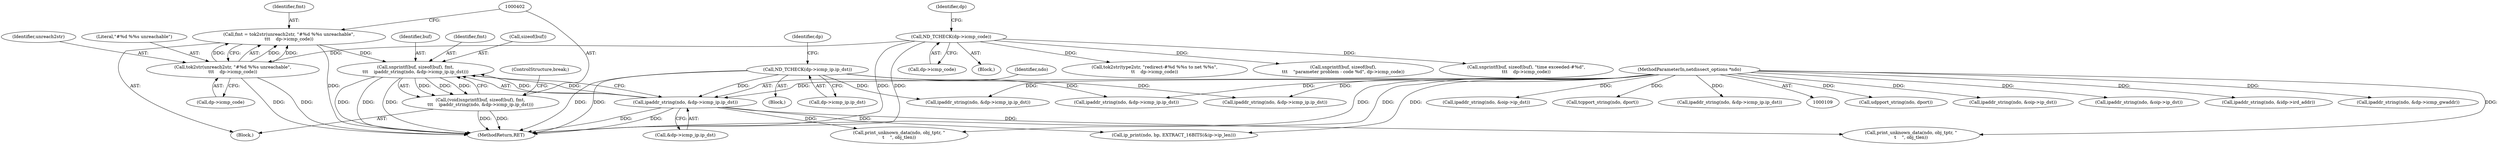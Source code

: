 digraph "0_tcpdump_8509ef02eceb2bbb479cea10fe4a7ec6395f1a8b@API" {
"1000403" [label="(Call,snprintf(buf, sizeof(buf), fmt,\n\t\t\t    ipaddr_string(ndo, &dp->icmp_ip.ip_dst)))"];
"1000393" [label="(Call,fmt = tok2str(unreach2str, \"#%d %%s unreachable\",\n\t\t\t    dp->icmp_code))"];
"1000395" [label="(Call,tok2str(unreach2str, \"#%d %%s unreachable\",\n\t\t\t    dp->icmp_code))"];
"1000154" [label="(Call,ND_TCHECK(dp->icmp_code))"];
"1000408" [label="(Call,ipaddr_string(ndo, &dp->icmp_ip.ip_dst))"];
"1000110" [label="(MethodParameterIn,netdissect_options *ndo)"];
"1000196" [label="(Call,ND_TCHECK(dp->icmp_ip.ip_dst))"];
"1000401" [label="(Call,(void)snprintf(buf, sizeof(buf), fmt,\n\t\t\t    ipaddr_string(ndo, &dp->icmp_ip.ip_dst)))"];
"1000401" [label="(Call,(void)snprintf(buf, sizeof(buf), fmt,\n\t\t\t    ipaddr_string(ndo, &dp->icmp_ip.ip_dst)))"];
"1000416" [label="(ControlStructure,break;)"];
"1000204" [label="(Identifier,dp)"];
"1000221" [label="(Call,ipaddr_string(ndo, &dp->icmp_ip.ip_dst))"];
"1000155" [label="(Call,dp->icmp_code)"];
"1000311" [label="(Call,udpport_string(ndo, dport))"];
"1000115" [label="(Block,)"];
"1000323" [label="(Call,ipaddr_string(ndo, &oip->ip_dst))"];
"1000196" [label="(Call,ND_TCHECK(dp->icmp_ip.ip_dst))"];
"1001265" [label="(MethodReturn,RET)"];
"1000394" [label="(Identifier,fmt)"];
"1000403" [label="(Call,snprintf(buf, sizeof(buf), fmt,\n\t\t\t    ipaddr_string(ndo, &dp->icmp_ip.ip_dst)))"];
"1000405" [label="(Call,sizeof(buf))"];
"1000427" [label="(Call,tok2str(type2str, \"redirect-#%d %%s to net %%s\",\n\t\t    dp->icmp_code))"];
"1000408" [label="(Call,ipaddr_string(ndo, &dp->icmp_ip.ip_dst))"];
"1000964" [label="(Call,ip_print(ndo, bp, EXTRACT_16BITS(&ip->ip_len)))"];
"1000287" [label="(Call,ipaddr_string(ndo, &oip->ip_dst))"];
"1000206" [label="(Block,)"];
"1000395" [label="(Call,tok2str(unreach2str, \"#%d %%s unreachable\",\n\t\t\t    dp->icmp_code))"];
"1000404" [label="(Identifier,buf)"];
"1000656" [label="(Call,ipaddr_string(ndo, &idp->ird_addr))"];
"1000110" [label="(MethodParameterIn,netdissect_options *ndo)"];
"1000397" [label="(Literal,\"#%d %%s unreachable\")"];
"1000396" [label="(Identifier,unreach2str)"];
"1000160" [label="(Identifier,dp)"];
"1000162" [label="(Block,)"];
"1000154" [label="(Call,ND_TCHECK(dp->icmp_code))"];
"1000410" [label="(Call,&dp->icmp_ip.ip_dst)"];
"1001242" [label="(Call,print_unknown_data(ndo, obj_tptr, \"\n\t    \", obj_tlen))"];
"1000448" [label="(Call,ipaddr_string(ndo, &dp->icmp_gwaddr))"];
"1000197" [label="(Call,dp->icmp_ip.ip_dst)"];
"1000383" [label="(Call,ipaddr_string(ndo, &dp->icmp_ip.ip_dst))"];
"1000718" [label="(Call,snprintf(buf, sizeof(buf),\n\t\t\t    \"parameter problem - code %d\", dp->icmp_code))"];
"1000407" [label="(Identifier,fmt)"];
"1000393" [label="(Call,fmt = tok2str(unreach2str, \"#%d %%s unreachable\",\n\t\t\t    dp->icmp_code))"];
"1000409" [label="(Identifier,ndo)"];
"1000701" [label="(Call,snprintf(buf, sizeof(buf), \"time exceeded-#%d\",\n\t\t\t    dp->icmp_code))"];
"1001234" [label="(Call,print_unknown_data(ndo, obj_tptr, \"\n\t    \", obj_tlen))"];
"1000398" [label="(Call,dp->icmp_code)"];
"1000305" [label="(Call,ipaddr_string(ndo, &oip->ip_dst))"];
"1000293" [label="(Call,tcpport_string(ndo, dport))"];
"1000365" [label="(Call,ipaddr_string(ndo, &dp->icmp_ip.ip_dst))"];
"1000440" [label="(Call,ipaddr_string(ndo, &dp->icmp_ip.ip_dst))"];
"1000403" -> "1000401"  [label="AST: "];
"1000403" -> "1000408"  [label="CFG: "];
"1000404" -> "1000403"  [label="AST: "];
"1000405" -> "1000403"  [label="AST: "];
"1000407" -> "1000403"  [label="AST: "];
"1000408" -> "1000403"  [label="AST: "];
"1000401" -> "1000403"  [label="CFG: "];
"1000403" -> "1001265"  [label="DDG: "];
"1000403" -> "1001265"  [label="DDG: "];
"1000403" -> "1001265"  [label="DDG: "];
"1000403" -> "1000401"  [label="DDG: "];
"1000403" -> "1000401"  [label="DDG: "];
"1000403" -> "1000401"  [label="DDG: "];
"1000393" -> "1000403"  [label="DDG: "];
"1000408" -> "1000403"  [label="DDG: "];
"1000408" -> "1000403"  [label="DDG: "];
"1000393" -> "1000206"  [label="AST: "];
"1000393" -> "1000395"  [label="CFG: "];
"1000394" -> "1000393"  [label="AST: "];
"1000395" -> "1000393"  [label="AST: "];
"1000402" -> "1000393"  [label="CFG: "];
"1000393" -> "1001265"  [label="DDG: "];
"1000395" -> "1000393"  [label="DDG: "];
"1000395" -> "1000393"  [label="DDG: "];
"1000395" -> "1000393"  [label="DDG: "];
"1000395" -> "1000398"  [label="CFG: "];
"1000396" -> "1000395"  [label="AST: "];
"1000397" -> "1000395"  [label="AST: "];
"1000398" -> "1000395"  [label="AST: "];
"1000395" -> "1001265"  [label="DDG: "];
"1000395" -> "1001265"  [label="DDG: "];
"1000154" -> "1000395"  [label="DDG: "];
"1000154" -> "1000115"  [label="AST: "];
"1000154" -> "1000155"  [label="CFG: "];
"1000155" -> "1000154"  [label="AST: "];
"1000160" -> "1000154"  [label="CFG: "];
"1000154" -> "1001265"  [label="DDG: "];
"1000154" -> "1001265"  [label="DDG: "];
"1000154" -> "1000427"  [label="DDG: "];
"1000154" -> "1000701"  [label="DDG: "];
"1000154" -> "1000718"  [label="DDG: "];
"1000408" -> "1000410"  [label="CFG: "];
"1000409" -> "1000408"  [label="AST: "];
"1000410" -> "1000408"  [label="AST: "];
"1000408" -> "1001265"  [label="DDG: "];
"1000408" -> "1001265"  [label="DDG: "];
"1000110" -> "1000408"  [label="DDG: "];
"1000196" -> "1000408"  [label="DDG: "];
"1000408" -> "1000964"  [label="DDG: "];
"1000408" -> "1001234"  [label="DDG: "];
"1000408" -> "1001242"  [label="DDG: "];
"1000110" -> "1000109"  [label="AST: "];
"1000110" -> "1001265"  [label="DDG: "];
"1000110" -> "1000221"  [label="DDG: "];
"1000110" -> "1000287"  [label="DDG: "];
"1000110" -> "1000293"  [label="DDG: "];
"1000110" -> "1000305"  [label="DDG: "];
"1000110" -> "1000311"  [label="DDG: "];
"1000110" -> "1000323"  [label="DDG: "];
"1000110" -> "1000365"  [label="DDG: "];
"1000110" -> "1000383"  [label="DDG: "];
"1000110" -> "1000440"  [label="DDG: "];
"1000110" -> "1000448"  [label="DDG: "];
"1000110" -> "1000656"  [label="DDG: "];
"1000110" -> "1000964"  [label="DDG: "];
"1000110" -> "1001234"  [label="DDG: "];
"1000110" -> "1001242"  [label="DDG: "];
"1000196" -> "1000162"  [label="AST: "];
"1000196" -> "1000197"  [label="CFG: "];
"1000197" -> "1000196"  [label="AST: "];
"1000204" -> "1000196"  [label="CFG: "];
"1000196" -> "1001265"  [label="DDG: "];
"1000196" -> "1001265"  [label="DDG: "];
"1000196" -> "1000221"  [label="DDG: "];
"1000196" -> "1000365"  [label="DDG: "];
"1000196" -> "1000383"  [label="DDG: "];
"1000401" -> "1000206"  [label="AST: "];
"1000402" -> "1000401"  [label="AST: "];
"1000416" -> "1000401"  [label="CFG: "];
"1000401" -> "1001265"  [label="DDG: "];
"1000401" -> "1001265"  [label="DDG: "];
}
